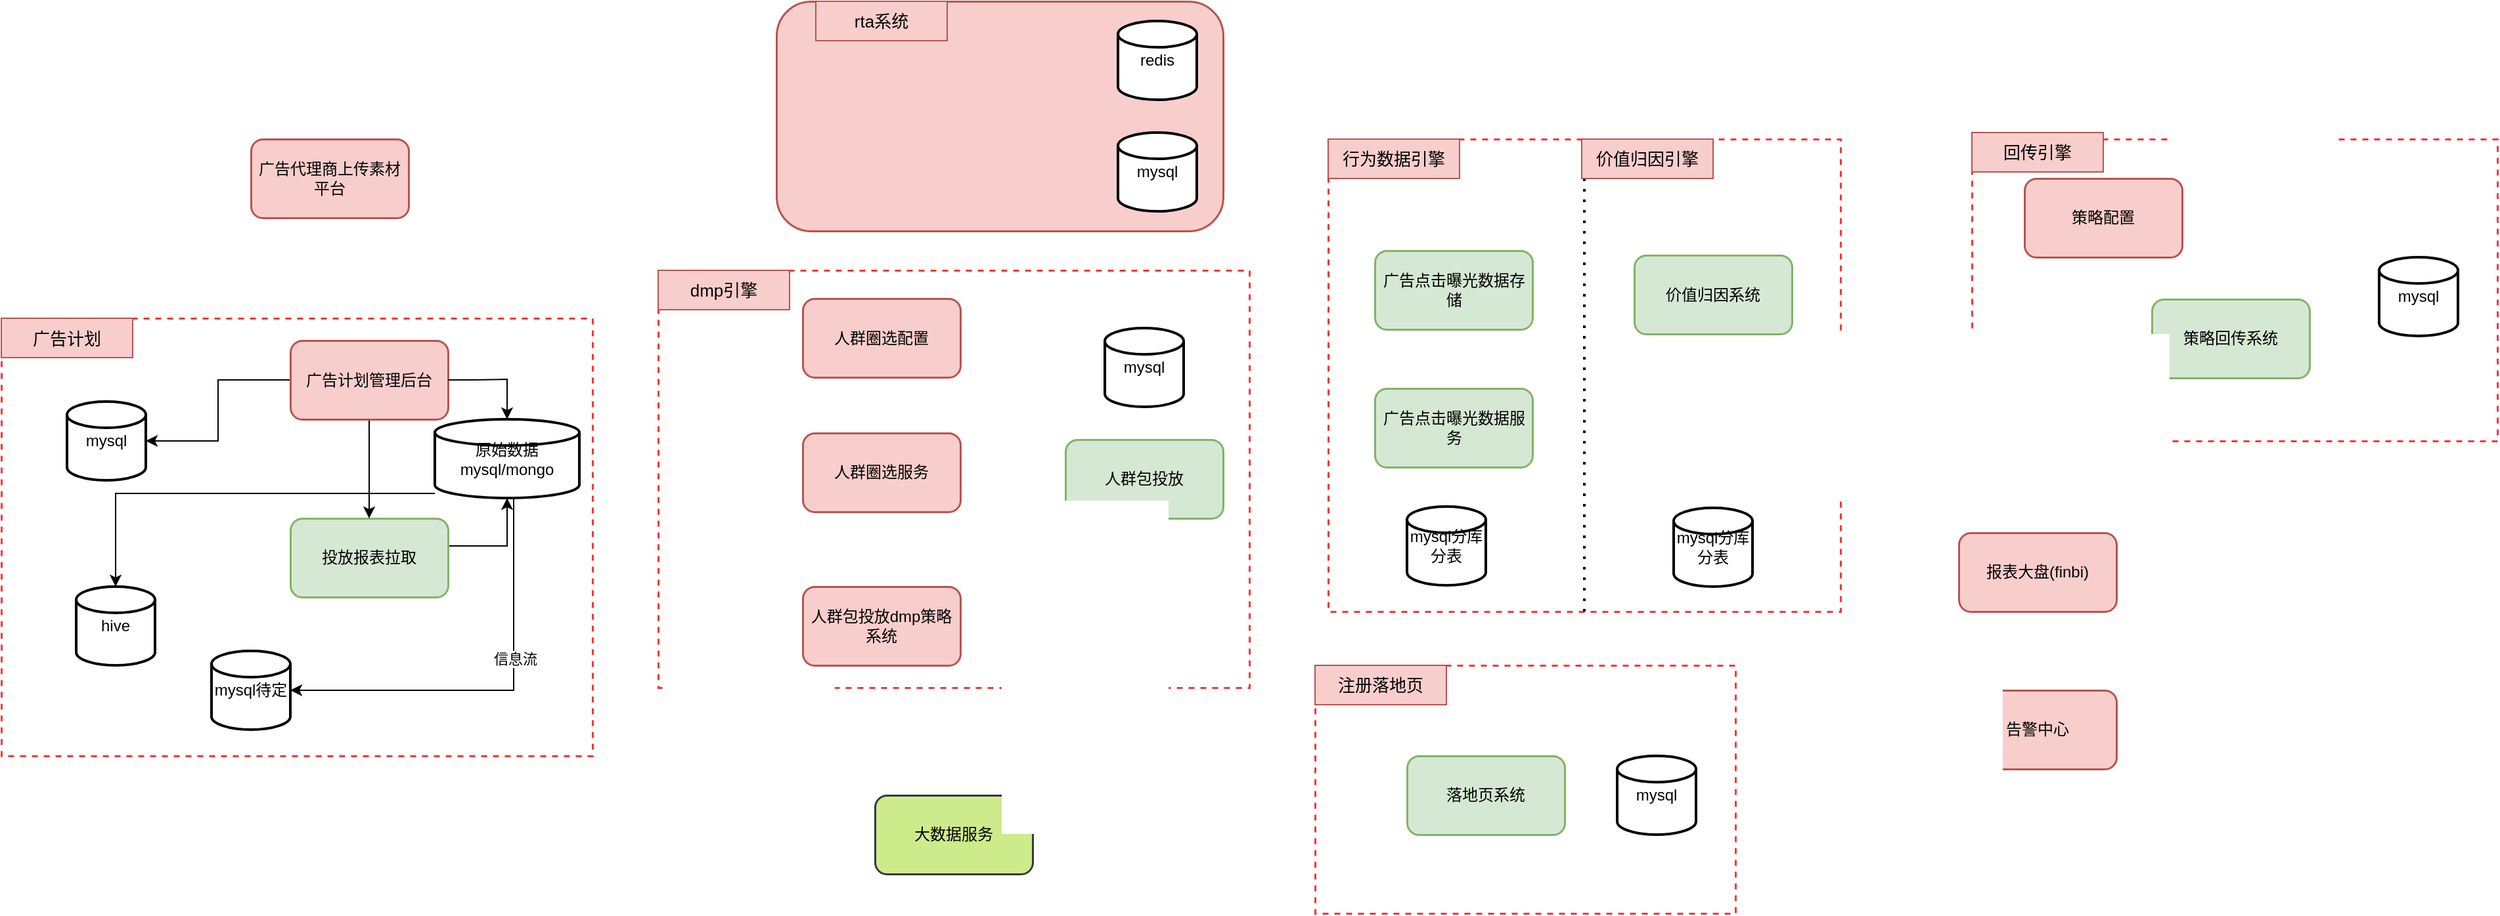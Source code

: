 <mxfile version="22.1.11" type="github">
  <diagram name="第 1 页" id="t7pbfHn2SOXymXCN76dh">
    <mxGraphModel dx="3860" dy="-435" grid="1" gridSize="10" guides="1" tooltips="1" connect="1" arrows="1" fold="1" page="1" pageScale="1" pageWidth="827" pageHeight="1169" math="0" shadow="0">
      <root>
        <mxCell id="0" />
        <mxCell id="1" parent="0" />
        <mxCell id="ExKMPXudVfr22WV_40Oe-48" value="" style="rounded=0;whiteSpace=wrap;html=1;strokeColor=#FF3333;strokeWidth=1.5;align=center;verticalAlign=middle;fontFamily=Helvetica;fontSize=12;fontColor=default;fillColor=none;dashed=1;" parent="1" vertex="1">
          <mxGeometry x="-1900" y="1746.5" width="450" height="333.5" as="geometry" />
        </mxCell>
        <mxCell id="ExKMPXudVfr22WV_40Oe-52" value="" style="rounded=0;whiteSpace=wrap;html=1;strokeColor=#FF3333;strokeWidth=1.5;align=center;verticalAlign=middle;fontFamily=Helvetica;fontSize=12;fontColor=default;fillColor=none;dashed=1;" parent="1" vertex="1">
          <mxGeometry x="-890" y="1610" width="390" height="360" as="geometry" />
        </mxCell>
        <mxCell id="ExKMPXudVfr22WV_40Oe-26" value="" style="rounded=0;whiteSpace=wrap;html=1;strokeColor=#FF3333;strokeWidth=1.5;align=center;verticalAlign=middle;fontFamily=Helvetica;fontSize=12;fontColor=default;fillColor=none;dashed=1;" parent="1" vertex="1">
          <mxGeometry x="-1400" y="1710" width="450" height="318" as="geometry" />
        </mxCell>
        <mxCell id="ExKMPXudVfr22WV_40Oe-28" value="" style="rounded=0;whiteSpace=wrap;html=1;strokeColor=#FF3333;strokeWidth=1.5;align=center;verticalAlign=middle;fontFamily=Helvetica;fontSize=12;fontColor=default;fillColor=none;dashed=1;" parent="1" vertex="1">
          <mxGeometry x="-400" y="1610" width="400" height="230" as="geometry" />
        </mxCell>
        <mxCell id="ExKMPXudVfr22WV_40Oe-30" value="人群包投放dmp策略系统" style="rounded=1;whiteSpace=wrap;html=1;strokeWidth=1.5;fillColor=#f8cecc;strokeColor=#b85450;" parent="1" vertex="1">
          <mxGeometry x="-1290" y="1951" width="120" height="60" as="geometry" />
        </mxCell>
        <mxCell id="TxtXQEdZUeEPb-aoOvZk-17" style="edgeStyle=orthogonalEdgeStyle;rounded=0;orthogonalLoop=1;jettySize=auto;html=1;exitX=0.5;exitY=1;exitDx=0;exitDy=0;exitPerimeter=0;" edge="1" parent="1" source="TxtXQEdZUeEPb-aoOvZk-20" target="TxtXQEdZUeEPb-aoOvZk-15">
          <mxGeometry relative="1" as="geometry">
            <Array as="points">
              <mxPoint x="-1510" y="2030" />
            </Array>
          </mxGeometry>
        </mxCell>
        <mxCell id="TxtXQEdZUeEPb-aoOvZk-19" value="信息流" style="edgeLabel;html=1;align=center;verticalAlign=middle;resizable=0;points=[];" vertex="1" connectable="0" parent="TxtXQEdZUeEPb-aoOvZk-17">
          <mxGeometry x="-0.21" relative="1" as="geometry">
            <mxPoint x="1" as="offset" />
          </mxGeometry>
        </mxCell>
        <mxCell id="TxtXQEdZUeEPb-aoOvZk-22" style="edgeStyle=orthogonalEdgeStyle;rounded=0;orthogonalLoop=1;jettySize=auto;html=1;" edge="1" parent="1" source="ExKMPXudVfr22WV_40Oe-31" target="TxtXQEdZUeEPb-aoOvZk-20">
          <mxGeometry relative="1" as="geometry">
            <Array as="points">
              <mxPoint x="-1515" y="1920" />
            </Array>
          </mxGeometry>
        </mxCell>
        <mxCell id="ExKMPXudVfr22WV_40Oe-31" value="投放报表拉取" style="rounded=1;whiteSpace=wrap;html=1;strokeWidth=1.5;fillColor=#d5e8d4;strokeColor=#82b366;" parent="1" vertex="1">
          <mxGeometry x="-1680" y="1899" width="120" height="60" as="geometry" />
        </mxCell>
        <mxCell id="ExKMPXudVfr22WV_40Oe-32" value="广告点击曝光数据存储" style="rounded=1;whiteSpace=wrap;html=1;strokeWidth=1.5;fillColor=#d5e8d4;strokeColor=#82b366;" parent="1" vertex="1">
          <mxGeometry x="-854.5" y="1695" width="120" height="60" as="geometry" />
        </mxCell>
        <mxCell id="ExKMPXudVfr22WV_40Oe-33" value="落地页系统" style="rounded=1;whiteSpace=wrap;html=1;strokeWidth=1.5;fillColor=#d5e8d4;strokeColor=#82b366;" parent="1" vertex="1">
          <mxGeometry x="-830" y="2080" width="120" height="60" as="geometry" />
        </mxCell>
        <mxCell id="ExKMPXudVfr22WV_40Oe-34" value="策略回传系统" style="rounded=1;whiteSpace=wrap;html=1;strokeWidth=1.5;fillColor=#d5e8d4;strokeColor=#82b366;" parent="1" vertex="1">
          <mxGeometry x="-263" y="1732" width="120" height="60" as="geometry" />
        </mxCell>
        <mxCell id="ExKMPXudVfr22WV_40Oe-35" value="价值归因系统" style="rounded=1;whiteSpace=wrap;html=1;strokeWidth=1.5;fillColor=#d5e8d4;strokeColor=#82b366;" parent="1" vertex="1">
          <mxGeometry x="-657" y="1698.5" width="120" height="60" as="geometry" />
        </mxCell>
        <mxCell id="ExKMPXudVfr22WV_40Oe-38" value="" style="rounded=1;whiteSpace=wrap;html=1;strokeWidth=1.5;fillColor=#f8cecc;strokeColor=#b85450;" parent="1" vertex="1">
          <mxGeometry x="-1310" y="1505" width="340" height="175" as="geometry" />
        </mxCell>
        <mxCell id="ExKMPXudVfr22WV_40Oe-39" value="人群圈选服务" style="rounded=1;whiteSpace=wrap;html=1;strokeWidth=1.5;fillColor=#f8cecc;strokeColor=#b85450;" parent="1" vertex="1">
          <mxGeometry x="-1290" y="1834" width="120" height="60" as="geometry" />
        </mxCell>
        <mxCell id="ExKMPXudVfr22WV_40Oe-40" value="人群包投放" style="rounded=1;whiteSpace=wrap;html=1;strokeWidth=1.5;fillColor=#d5e8d4;strokeColor=#82b366;" parent="1" vertex="1">
          <mxGeometry x="-1090" y="1839" width="120" height="60" as="geometry" />
        </mxCell>
        <mxCell id="ExKMPXudVfr22WV_40Oe-41" value="策略配置" style="rounded=1;whiteSpace=wrap;html=1;strokeWidth=1.5;fillColor=#f8cecc;strokeColor=#b85450;" parent="1" vertex="1">
          <mxGeometry x="-360" y="1640" width="120" height="60" as="geometry" />
        </mxCell>
        <mxCell id="TxtXQEdZUeEPb-aoOvZk-13" style="edgeStyle=orthogonalEdgeStyle;rounded=0;orthogonalLoop=1;jettySize=auto;html=1;" edge="1" parent="1" source="ExKMPXudVfr22WV_40Oe-42" target="TxtXQEdZUeEPb-aoOvZk-3">
          <mxGeometry relative="1" as="geometry" />
        </mxCell>
        <mxCell id="TxtXQEdZUeEPb-aoOvZk-24" value="" style="edgeStyle=orthogonalEdgeStyle;rounded=0;orthogonalLoop=1;jettySize=auto;html=1;" edge="1" parent="1" source="ExKMPXudVfr22WV_40Oe-42" target="ExKMPXudVfr22WV_40Oe-31">
          <mxGeometry relative="1" as="geometry" />
        </mxCell>
        <mxCell id="ExKMPXudVfr22WV_40Oe-42" value="广告计划管理后台" style="rounded=1;whiteSpace=wrap;html=1;strokeWidth=1.5;fillColor=#f8cecc;strokeColor=#b85450;" parent="1" vertex="1">
          <mxGeometry x="-1680" y="1763.5" width="120" height="60" as="geometry" />
        </mxCell>
        <mxCell id="ExKMPXudVfr22WV_40Oe-43" value="人群圈选配置" style="rounded=1;whiteSpace=wrap;html=1;strokeWidth=1.5;fillColor=#f8cecc;strokeColor=#b85450;" parent="1" vertex="1">
          <mxGeometry x="-1290" y="1731.5" width="120" height="60" as="geometry" />
        </mxCell>
        <mxCell id="ExKMPXudVfr22WV_40Oe-44" value="报表大盘(finbi)" style="rounded=1;whiteSpace=wrap;html=1;strokeWidth=1.5;fillColor=#f8cecc;strokeColor=#b85450;" parent="1" vertex="1">
          <mxGeometry x="-410" y="1910" width="120" height="60" as="geometry" />
        </mxCell>
        <mxCell id="ExKMPXudVfr22WV_40Oe-46" value="告警中心" style="rounded=1;whiteSpace=wrap;html=1;strokeWidth=1.5;fillColor=#f8cecc;strokeColor=#b85450;" parent="1" vertex="1">
          <mxGeometry x="-410" y="2030" width="120" height="60" as="geometry" />
        </mxCell>
        <mxCell id="ExKMPXudVfr22WV_40Oe-47" value="广告代理商上传素材平台" style="rounded=1;whiteSpace=wrap;html=1;strokeWidth=1.5;fillColor=#f8cecc;strokeColor=#b85450;" parent="1" vertex="1">
          <mxGeometry x="-1710" y="1610" width="120" height="60" as="geometry" />
        </mxCell>
        <mxCell id="ExKMPXudVfr22WV_40Oe-50" value="大数据服务" style="rounded=1;whiteSpace=wrap;html=1;strokeWidth=1.5;fillColor=#cdeb8b;strokeColor=#36393d;" parent="1" vertex="1">
          <mxGeometry x="-1235" y="2110" width="120" height="60" as="geometry" />
        </mxCell>
        <mxCell id="ExKMPXudVfr22WV_40Oe-51" value="广告点击曝光数据服务" style="rounded=1;whiteSpace=wrap;html=1;strokeWidth=1.5;fillColor=#d5e8d4;strokeColor=#82b366;" parent="1" vertex="1">
          <mxGeometry x="-854.5" y="1800" width="120" height="60" as="geometry" />
        </mxCell>
        <mxCell id="TxtXQEdZUeEPb-aoOvZk-2" value="广告计划" style="text;html=1;strokeColor=#b85450;fillColor=#f8cecc;align=center;verticalAlign=middle;whiteSpace=wrap;rounded=0;fontSize=13;fontFamily=Helvetica;" vertex="1" parent="1">
          <mxGeometry x="-1900" y="1746.5" width="100" height="30" as="geometry" />
        </mxCell>
        <mxCell id="TxtXQEdZUeEPb-aoOvZk-3" value="mysql" style="strokeWidth=2;html=1;shape=mxgraph.flowchart.database;whiteSpace=wrap;" vertex="1" parent="1">
          <mxGeometry x="-1850" y="1810" width="60" height="60" as="geometry" />
        </mxCell>
        <mxCell id="TxtXQEdZUeEPb-aoOvZk-8" value="dmp引擎" style="text;html=1;strokeColor=#b85450;fillColor=#f8cecc;align=center;verticalAlign=middle;whiteSpace=wrap;rounded=0;fontSize=13;fontFamily=Helvetica;" vertex="1" parent="1">
          <mxGeometry x="-1400" y="1710" width="100" height="30" as="geometry" />
        </mxCell>
        <mxCell id="TxtXQEdZUeEPb-aoOvZk-9" value="mysql" style="strokeWidth=2;html=1;shape=mxgraph.flowchart.database;whiteSpace=wrap;" vertex="1" parent="1">
          <mxGeometry x="-1060" y="1754" width="60" height="60" as="geometry" />
        </mxCell>
        <mxCell id="TxtXQEdZUeEPb-aoOvZk-10" value="" style="endArrow=none;dashed=1;html=1;dashPattern=1 3;strokeWidth=2;rounded=0;entryX=0.5;entryY=0;entryDx=0;entryDy=0;exitX=0.5;exitY=1;exitDx=0;exitDy=0;" edge="1" parent="1" source="ExKMPXudVfr22WV_40Oe-52" target="ExKMPXudVfr22WV_40Oe-52">
          <mxGeometry width="50" height="50" relative="1" as="geometry">
            <mxPoint x="-750" y="1700" as="sourcePoint" />
            <mxPoint x="-700" y="1650" as="targetPoint" />
          </mxGeometry>
        </mxCell>
        <mxCell id="TxtXQEdZUeEPb-aoOvZk-11" value="行为数据引擎" style="text;html=1;strokeColor=#b85450;fillColor=#f8cecc;align=center;verticalAlign=middle;whiteSpace=wrap;rounded=0;fontSize=13;fontFamily=Helvetica;" vertex="1" parent="1">
          <mxGeometry x="-890" y="1610" width="100" height="30" as="geometry" />
        </mxCell>
        <mxCell id="TxtXQEdZUeEPb-aoOvZk-12" value="mysql分库分表" style="strokeWidth=2;html=1;shape=mxgraph.flowchart.database;whiteSpace=wrap;" vertex="1" parent="1">
          <mxGeometry x="-830" y="1890" width="60" height="60" as="geometry" />
        </mxCell>
        <mxCell id="TxtXQEdZUeEPb-aoOvZk-14" value="hive" style="strokeWidth=2;html=1;shape=mxgraph.flowchart.database;whiteSpace=wrap;" vertex="1" parent="1">
          <mxGeometry x="-1843" y="1951" width="60" height="60" as="geometry" />
        </mxCell>
        <mxCell id="TxtXQEdZUeEPb-aoOvZk-15" value="mysql待定" style="strokeWidth=2;html=1;shape=mxgraph.flowchart.database;whiteSpace=wrap;" vertex="1" parent="1">
          <mxGeometry x="-1740" y="2000" width="60" height="60" as="geometry" />
        </mxCell>
        <mxCell id="TxtXQEdZUeEPb-aoOvZk-23" style="edgeStyle=orthogonalEdgeStyle;rounded=0;orthogonalLoop=1;jettySize=auto;html=1;" edge="1" parent="1" source="TxtXQEdZUeEPb-aoOvZk-20" target="TxtXQEdZUeEPb-aoOvZk-14">
          <mxGeometry relative="1" as="geometry">
            <Array as="points">
              <mxPoint x="-1813" y="1880" />
            </Array>
          </mxGeometry>
        </mxCell>
        <mxCell id="TxtXQEdZUeEPb-aoOvZk-20" value="原始数据&lt;br&gt;mysql/mongo" style="strokeWidth=2;html=1;shape=mxgraph.flowchart.database;whiteSpace=wrap;" vertex="1" parent="1">
          <mxGeometry x="-1570" y="1823.5" width="110" height="60" as="geometry" />
        </mxCell>
        <mxCell id="TxtXQEdZUeEPb-aoOvZk-21" style="edgeStyle=orthogonalEdgeStyle;rounded=0;orthogonalLoop=1;jettySize=auto;html=1;entryX=0.5;entryY=0;entryDx=0;entryDy=0;entryPerimeter=0;" edge="1" parent="1" source="ExKMPXudVfr22WV_40Oe-42" target="TxtXQEdZUeEPb-aoOvZk-20">
          <mxGeometry relative="1" as="geometry">
            <Array as="points">
              <mxPoint x="-1540" y="1793" />
              <mxPoint x="-1515" y="1793" />
            </Array>
          </mxGeometry>
        </mxCell>
        <mxCell id="TxtXQEdZUeEPb-aoOvZk-25" value="mysql分库分表" style="strokeWidth=2;html=1;shape=mxgraph.flowchart.database;whiteSpace=wrap;" vertex="1" parent="1">
          <mxGeometry x="-627" y="1891" width="60" height="60" as="geometry" />
        </mxCell>
        <mxCell id="TxtXQEdZUeEPb-aoOvZk-26" value="redis" style="strokeWidth=2;html=1;shape=mxgraph.flowchart.database;whiteSpace=wrap;" vertex="1" parent="1">
          <mxGeometry x="-1050" y="1520" width="60" height="60" as="geometry" />
        </mxCell>
        <mxCell id="TxtXQEdZUeEPb-aoOvZk-27" value="mysql" style="strokeWidth=2;html=1;shape=mxgraph.flowchart.database;whiteSpace=wrap;" vertex="1" parent="1">
          <mxGeometry x="-1050" y="1605" width="60" height="60" as="geometry" />
        </mxCell>
        <mxCell id="TxtXQEdZUeEPb-aoOvZk-28" value="价值归因引擎" style="text;html=1;strokeColor=#b85450;fillColor=#f8cecc;align=center;verticalAlign=middle;whiteSpace=wrap;rounded=0;fontSize=13;fontFamily=Helvetica;" vertex="1" parent="1">
          <mxGeometry x="-697" y="1610" width="100" height="30" as="geometry" />
        </mxCell>
        <mxCell id="TxtXQEdZUeEPb-aoOvZk-29" value="rta系统" style="text;html=1;strokeColor=#b85450;fillColor=#f8cecc;align=center;verticalAlign=middle;whiteSpace=wrap;rounded=0;fontSize=13;fontFamily=Helvetica;" vertex="1" parent="1">
          <mxGeometry x="-1280" y="1505" width="100" height="30" as="geometry" />
        </mxCell>
        <mxCell id="TxtXQEdZUeEPb-aoOvZk-30" value="" style="rounded=0;whiteSpace=wrap;html=1;strokeColor=#FF3333;strokeWidth=1.5;align=center;verticalAlign=middle;fontFamily=Helvetica;fontSize=12;fontColor=default;fillColor=none;dashed=1;" vertex="1" parent="1">
          <mxGeometry x="-900" y="2011" width="320" height="189" as="geometry" />
        </mxCell>
        <mxCell id="TxtXQEdZUeEPb-aoOvZk-31" value="mysql" style="strokeWidth=2;html=1;shape=mxgraph.flowchart.database;whiteSpace=wrap;" vertex="1" parent="1">
          <mxGeometry x="-670" y="2080" width="60" height="60" as="geometry" />
        </mxCell>
        <mxCell id="TxtXQEdZUeEPb-aoOvZk-32" value="mysql" style="strokeWidth=2;html=1;shape=mxgraph.flowchart.database;whiteSpace=wrap;" vertex="1" parent="1">
          <mxGeometry x="-90" y="1700" width="60" height="60" as="geometry" />
        </mxCell>
        <mxCell id="TxtXQEdZUeEPb-aoOvZk-33" value="回传引擎" style="text;html=1;strokeColor=#b85450;fillColor=#f8cecc;align=center;verticalAlign=middle;whiteSpace=wrap;rounded=0;fontSize=13;fontFamily=Helvetica;" vertex="1" parent="1">
          <mxGeometry x="-400" y="1605" width="100" height="30" as="geometry" />
        </mxCell>
        <mxCell id="TxtXQEdZUeEPb-aoOvZk-34" value="注册落地页" style="text;html=1;strokeColor=#b85450;fillColor=#f8cecc;align=center;verticalAlign=middle;whiteSpace=wrap;rounded=0;fontSize=13;fontFamily=Helvetica;" vertex="1" parent="1">
          <mxGeometry x="-900" y="2011" width="100" height="30" as="geometry" />
        </mxCell>
      </root>
    </mxGraphModel>
  </diagram>
</mxfile>
